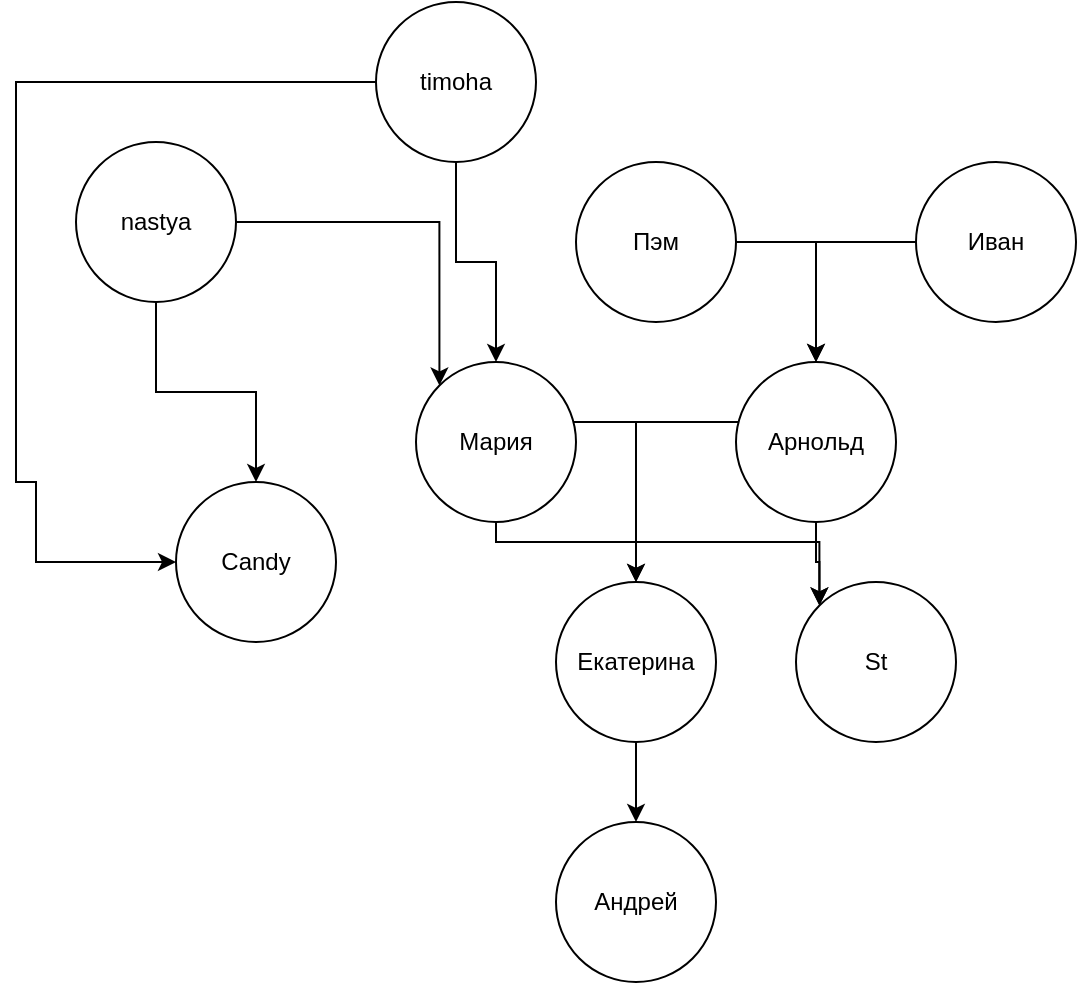 <mxfile version="13.6.2" type="device"><diagram id="GnZWOBwsMQaVaMlB0eAI" name="Page-1"><mxGraphModel dx="528" dy="489" grid="1" gridSize="10" guides="1" tooltips="1" connect="1" arrows="1" fold="1" page="1" pageScale="1" pageWidth="827" pageHeight="1169" math="0" shadow="0"><root><mxCell id="0"/><mxCell id="1" parent="0"/><mxCell id="EkVG1wbHP-GrPUy8H5Ws-7" style="edgeStyle=orthogonalEdgeStyle;rounded=0;orthogonalLoop=1;jettySize=auto;html=1;entryX=0.5;entryY=0;entryDx=0;entryDy=0;" parent="1" source="EkVG1wbHP-GrPUy8H5Ws-1" target="EkVG1wbHP-GrPUy8H5Ws-3" edge="1"><mxGeometry relative="1" as="geometry"><Array as="points"><mxPoint x="470" y="160"/></Array></mxGeometry></mxCell><mxCell id="EkVG1wbHP-GrPUy8H5Ws-1" value="Пэм" style="ellipse;whiteSpace=wrap;html=1;aspect=fixed;" parent="1" vertex="1"><mxGeometry x="350" y="120" width="80" height="80" as="geometry"/></mxCell><mxCell id="EkVG1wbHP-GrPUy8H5Ws-8" style="edgeStyle=orthogonalEdgeStyle;rounded=0;orthogonalLoop=1;jettySize=auto;html=1;entryX=0.5;entryY=0;entryDx=0;entryDy=0;" parent="1" source="EkVG1wbHP-GrPUy8H5Ws-2" target="EkVG1wbHP-GrPUy8H5Ws-3" edge="1"><mxGeometry relative="1" as="geometry"/></mxCell><mxCell id="EkVG1wbHP-GrPUy8H5Ws-2" value="Иван" style="ellipse;whiteSpace=wrap;html=1;aspect=fixed;" parent="1" vertex="1"><mxGeometry x="520" y="120" width="80" height="80" as="geometry"/></mxCell><mxCell id="EkVG1wbHP-GrPUy8H5Ws-10" style="edgeStyle=orthogonalEdgeStyle;rounded=0;orthogonalLoop=1;jettySize=auto;html=1;" parent="1" source="EkVG1wbHP-GrPUy8H5Ws-3" target="EkVG1wbHP-GrPUy8H5Ws-5" edge="1"><mxGeometry relative="1" as="geometry"><Array as="points"><mxPoint x="380" y="250"/></Array></mxGeometry></mxCell><mxCell id="EkVG1wbHP-GrPUy8H5Ws-14" style="edgeStyle=orthogonalEdgeStyle;rounded=0;orthogonalLoop=1;jettySize=auto;html=1;entryX=0;entryY=0;entryDx=0;entryDy=0;" parent="1" source="EkVG1wbHP-GrPUy8H5Ws-3" target="EkVG1wbHP-GrPUy8H5Ws-12" edge="1"><mxGeometry relative="1" as="geometry"/></mxCell><mxCell id="EkVG1wbHP-GrPUy8H5Ws-3" value="Арнольд" style="ellipse;whiteSpace=wrap;html=1;aspect=fixed;" parent="1" vertex="1"><mxGeometry x="430" y="220" width="80" height="80" as="geometry"/></mxCell><mxCell id="EkVG1wbHP-GrPUy8H5Ws-9" style="edgeStyle=orthogonalEdgeStyle;rounded=0;orthogonalLoop=1;jettySize=auto;html=1;" parent="1" source="EkVG1wbHP-GrPUy8H5Ws-4" target="EkVG1wbHP-GrPUy8H5Ws-5" edge="1"><mxGeometry relative="1" as="geometry"><Array as="points"><mxPoint x="380" y="250"/></Array></mxGeometry></mxCell><mxCell id="EkVG1wbHP-GrPUy8H5Ws-13" style="edgeStyle=orthogonalEdgeStyle;rounded=0;orthogonalLoop=1;jettySize=auto;html=1;entryX=0;entryY=0;entryDx=0;entryDy=0;" parent="1" source="EkVG1wbHP-GrPUy8H5Ws-4" target="EkVG1wbHP-GrPUy8H5Ws-12" edge="1"><mxGeometry relative="1" as="geometry"><Array as="points"><mxPoint x="310" y="310"/><mxPoint x="472" y="310"/></Array></mxGeometry></mxCell><mxCell id="EkVG1wbHP-GrPUy8H5Ws-4" value="Мария" style="ellipse;whiteSpace=wrap;html=1;aspect=fixed;" parent="1" vertex="1"><mxGeometry x="270" y="220" width="80" height="80" as="geometry"/></mxCell><mxCell id="EkVG1wbHP-GrPUy8H5Ws-11" style="edgeStyle=orthogonalEdgeStyle;rounded=0;orthogonalLoop=1;jettySize=auto;html=1;" parent="1" source="EkVG1wbHP-GrPUy8H5Ws-5" target="EkVG1wbHP-GrPUy8H5Ws-6" edge="1"><mxGeometry relative="1" as="geometry"/></mxCell><mxCell id="EkVG1wbHP-GrPUy8H5Ws-5" value="Екатерина" style="ellipse;whiteSpace=wrap;html=1;aspect=fixed;" parent="1" vertex="1"><mxGeometry x="340" y="330" width="80" height="80" as="geometry"/></mxCell><mxCell id="EkVG1wbHP-GrPUy8H5Ws-6" value="Андрей" style="ellipse;whiteSpace=wrap;html=1;aspect=fixed;" parent="1" vertex="1"><mxGeometry x="340" y="450" width="80" height="80" as="geometry"/></mxCell><mxCell id="EkVG1wbHP-GrPUy8H5Ws-12" value="St" style="ellipse;whiteSpace=wrap;html=1;aspect=fixed;" parent="1" vertex="1"><mxGeometry x="460" y="330" width="80" height="80" as="geometry"/></mxCell><mxCell id="EkVG1wbHP-GrPUy8H5Ws-19" style="edgeStyle=orthogonalEdgeStyle;rounded=0;orthogonalLoop=1;jettySize=auto;html=1;entryX=0;entryY=0;entryDx=0;entryDy=0;" parent="1" source="EkVG1wbHP-GrPUy8H5Ws-15" target="EkVG1wbHP-GrPUy8H5Ws-4" edge="1"><mxGeometry relative="1" as="geometry"/></mxCell><mxCell id="MuuWYbNGTNXRwjNZpBPF-2" style="edgeStyle=orthogonalEdgeStyle;rounded=0;orthogonalLoop=1;jettySize=auto;html=1;" edge="1" parent="1" source="EkVG1wbHP-GrPUy8H5Ws-15" target="MuuWYbNGTNXRwjNZpBPF-1"><mxGeometry relative="1" as="geometry"/></mxCell><mxCell id="EkVG1wbHP-GrPUy8H5Ws-15" value="nastya" style="ellipse;whiteSpace=wrap;html=1;aspect=fixed;" parent="1" vertex="1"><mxGeometry x="100" y="110" width="80" height="80" as="geometry"/></mxCell><mxCell id="EkVG1wbHP-GrPUy8H5Ws-18" style="edgeStyle=orthogonalEdgeStyle;rounded=0;orthogonalLoop=1;jettySize=auto;html=1;entryX=0.5;entryY=0;entryDx=0;entryDy=0;" parent="1" source="EkVG1wbHP-GrPUy8H5Ws-17" target="EkVG1wbHP-GrPUy8H5Ws-4" edge="1"><mxGeometry relative="1" as="geometry"/></mxCell><mxCell id="MuuWYbNGTNXRwjNZpBPF-3" style="edgeStyle=orthogonalEdgeStyle;rounded=0;orthogonalLoop=1;jettySize=auto;html=1;entryX=0;entryY=0.5;entryDx=0;entryDy=0;" edge="1" parent="1" source="EkVG1wbHP-GrPUy8H5Ws-17" target="MuuWYbNGTNXRwjNZpBPF-1"><mxGeometry relative="1" as="geometry"><Array as="points"><mxPoint x="70" y="80"/><mxPoint x="70" y="280"/><mxPoint x="80" y="280"/><mxPoint x="80" y="320"/></Array></mxGeometry></mxCell><mxCell id="EkVG1wbHP-GrPUy8H5Ws-17" value="timoha" style="ellipse;whiteSpace=wrap;html=1;aspect=fixed;" parent="1" vertex="1"><mxGeometry x="250" y="40" width="80" height="80" as="geometry"/></mxCell><mxCell id="MuuWYbNGTNXRwjNZpBPF-1" value="Candy" style="ellipse;whiteSpace=wrap;html=1;aspect=fixed;" vertex="1" parent="1"><mxGeometry x="150" y="280" width="80" height="80" as="geometry"/></mxCell></root></mxGraphModel></diagram></mxfile>